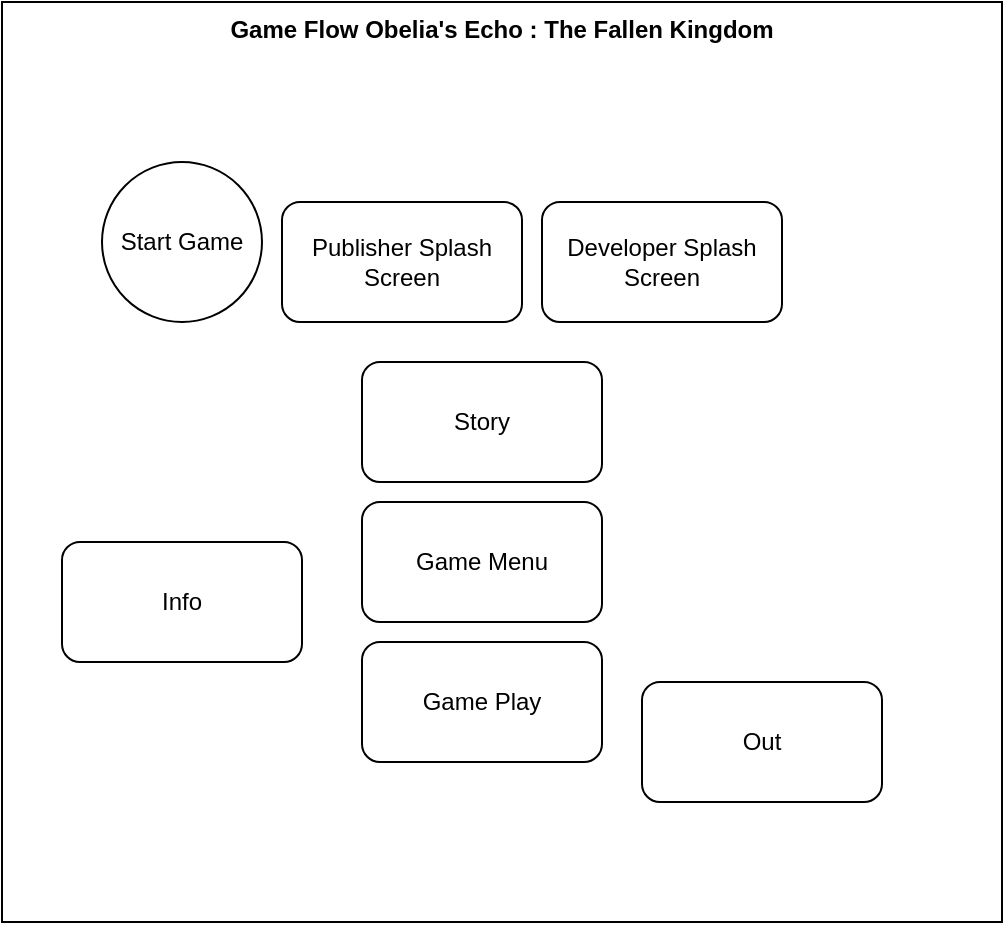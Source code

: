 <mxfile version="24.7.17">
  <diagram name="Page-1" id="YWijjSn8NmX1adivSy9D">
    <mxGraphModel dx="794" dy="446" grid="1" gridSize="10" guides="1" tooltips="1" connect="1" arrows="1" fold="1" page="1" pageScale="1" pageWidth="850" pageHeight="1100" math="0" shadow="0">
      <root>
        <mxCell id="0" />
        <mxCell id="1" parent="0" />
        <mxCell id="sqUQeC1FOV0gbyGXomjV-1" value="Game Flow Obelia&#39;s Echo : The Fallen Kingdom" style="rounded=0;whiteSpace=wrap;html=1;verticalAlign=top;fontStyle=1" vertex="1" parent="1">
          <mxGeometry x="150" y="30" width="500" height="460" as="geometry" />
        </mxCell>
        <mxCell id="sqUQeC1FOV0gbyGXomjV-3" value="Start Game" style="ellipse;whiteSpace=wrap;html=1;aspect=fixed;" vertex="1" parent="1">
          <mxGeometry x="200" y="110" width="80" height="80" as="geometry" />
        </mxCell>
        <mxCell id="sqUQeC1FOV0gbyGXomjV-4" value="Publisher Splash Screen" style="rounded=1;whiteSpace=wrap;html=1;" vertex="1" parent="1">
          <mxGeometry x="290" y="130" width="120" height="60" as="geometry" />
        </mxCell>
        <mxCell id="sqUQeC1FOV0gbyGXomjV-5" value="Developer Splash Screen" style="rounded=1;whiteSpace=wrap;html=1;" vertex="1" parent="1">
          <mxGeometry x="420" y="130" width="120" height="60" as="geometry" />
        </mxCell>
        <mxCell id="sqUQeC1FOV0gbyGXomjV-6" value="Game Menu" style="rounded=1;whiteSpace=wrap;html=1;" vertex="1" parent="1">
          <mxGeometry x="330" y="280" width="120" height="60" as="geometry" />
        </mxCell>
        <mxCell id="sqUQeC1FOV0gbyGXomjV-7" value="Story" style="rounded=1;whiteSpace=wrap;html=1;" vertex="1" parent="1">
          <mxGeometry x="330" y="210" width="120" height="60" as="geometry" />
        </mxCell>
        <mxCell id="sqUQeC1FOV0gbyGXomjV-8" value="Game Play" style="rounded=1;whiteSpace=wrap;html=1;" vertex="1" parent="1">
          <mxGeometry x="330" y="350" width="120" height="60" as="geometry" />
        </mxCell>
        <mxCell id="sqUQeC1FOV0gbyGXomjV-9" value="Out" style="rounded=1;whiteSpace=wrap;html=1;" vertex="1" parent="1">
          <mxGeometry x="470" y="370" width="120" height="60" as="geometry" />
        </mxCell>
        <mxCell id="sqUQeC1FOV0gbyGXomjV-10" value="Info" style="rounded=1;whiteSpace=wrap;html=1;" vertex="1" parent="1">
          <mxGeometry x="180" y="300" width="120" height="60" as="geometry" />
        </mxCell>
      </root>
    </mxGraphModel>
  </diagram>
</mxfile>
